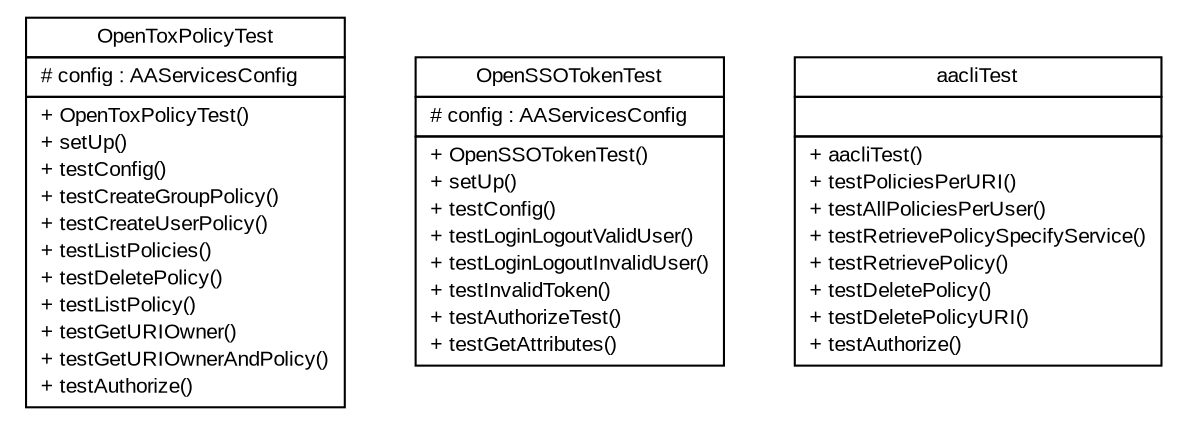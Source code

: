 #!/usr/local/bin/dot
#
# Class diagram 
# Generated by UmlGraph version 4.6 (http://www.spinellis.gr/sw/umlgraph)
#

digraph G {
	edge [fontname="arial",fontsize=10,labelfontname="arial",labelfontsize=10];
	node [fontname="arial",fontsize=10,shape=plaintext];
	// org.opentox.aa.opensso.test.OpenToxPolicyTest
	c0 [label=<<table border="0" cellborder="1" cellspacing="0" cellpadding="2" port="p" href="./OpenToxPolicyTest.html">
		<tr><td><table border="0" cellspacing="0" cellpadding="1">
			<tr><td> OpenToxPolicyTest </td></tr>
		</table></td></tr>
		<tr><td><table border="0" cellspacing="0" cellpadding="1">
			<tr><td align="left"> # config : AAServicesConfig </td></tr>
		</table></td></tr>
		<tr><td><table border="0" cellspacing="0" cellpadding="1">
			<tr><td align="left"> + OpenToxPolicyTest() </td></tr>
			<tr><td align="left"> + setUp() </td></tr>
			<tr><td align="left"> + testConfig() </td></tr>
			<tr><td align="left"> + testCreateGroupPolicy() </td></tr>
			<tr><td align="left"> + testCreateUserPolicy() </td></tr>
			<tr><td align="left"> + testListPolicies() </td></tr>
			<tr><td align="left"> + testDeletePolicy() </td></tr>
			<tr><td align="left"> + testListPolicy() </td></tr>
			<tr><td align="left"> + testGetURIOwner() </td></tr>
			<tr><td align="left"> + testGetURIOwnerAndPolicy() </td></tr>
			<tr><td align="left"> + testAuthorize() </td></tr>
		</table></td></tr>
		</table>>, fontname="arial", fontcolor="black", fontsize=10.0];
	// org.opentox.aa.opensso.test.OpenSSOTokenTest
	c1 [label=<<table border="0" cellborder="1" cellspacing="0" cellpadding="2" port="p" href="./OpenSSOTokenTest.html">
		<tr><td><table border="0" cellspacing="0" cellpadding="1">
			<tr><td> OpenSSOTokenTest </td></tr>
		</table></td></tr>
		<tr><td><table border="0" cellspacing="0" cellpadding="1">
			<tr><td align="left"> # config : AAServicesConfig </td></tr>
		</table></td></tr>
		<tr><td><table border="0" cellspacing="0" cellpadding="1">
			<tr><td align="left"> + OpenSSOTokenTest() </td></tr>
			<tr><td align="left"> + setUp() </td></tr>
			<tr><td align="left"> + testConfig() </td></tr>
			<tr><td align="left"> + testLoginLogoutValidUser() </td></tr>
			<tr><td align="left"> + testLoginLogoutInvalidUser() </td></tr>
			<tr><td align="left"> + testInvalidToken() </td></tr>
			<tr><td align="left"> + testAuthorizeTest() </td></tr>
			<tr><td align="left"> + testGetAttributes() </td></tr>
		</table></td></tr>
		</table>>, fontname="arial", fontcolor="black", fontsize=10.0];
	// org.opentox.aa.opensso.test.aacliTest
	c2 [label=<<table border="0" cellborder="1" cellspacing="0" cellpadding="2" port="p" href="./aacliTest.html">
		<tr><td><table border="0" cellspacing="0" cellpadding="1">
			<tr><td> aacliTest </td></tr>
		</table></td></tr>
		<tr><td><table border="0" cellspacing="0" cellpadding="1">
			<tr><td align="left">  </td></tr>
		</table></td></tr>
		<tr><td><table border="0" cellspacing="0" cellpadding="1">
			<tr><td align="left"> + aacliTest() </td></tr>
			<tr><td align="left"> + testPoliciesPerURI() </td></tr>
			<tr><td align="left"> + testAllPoliciesPerUser() </td></tr>
			<tr><td align="left"> + testRetrievePolicySpecifyService() </td></tr>
			<tr><td align="left"> + testRetrievePolicy() </td></tr>
			<tr><td align="left"> + testDeletePolicy() </td></tr>
			<tr><td align="left"> + testDeletePolicyURI() </td></tr>
			<tr><td align="left"> + testAuthorize() </td></tr>
		</table></td></tr>
		</table>>, fontname="arial", fontcolor="black", fontsize=10.0];
}

